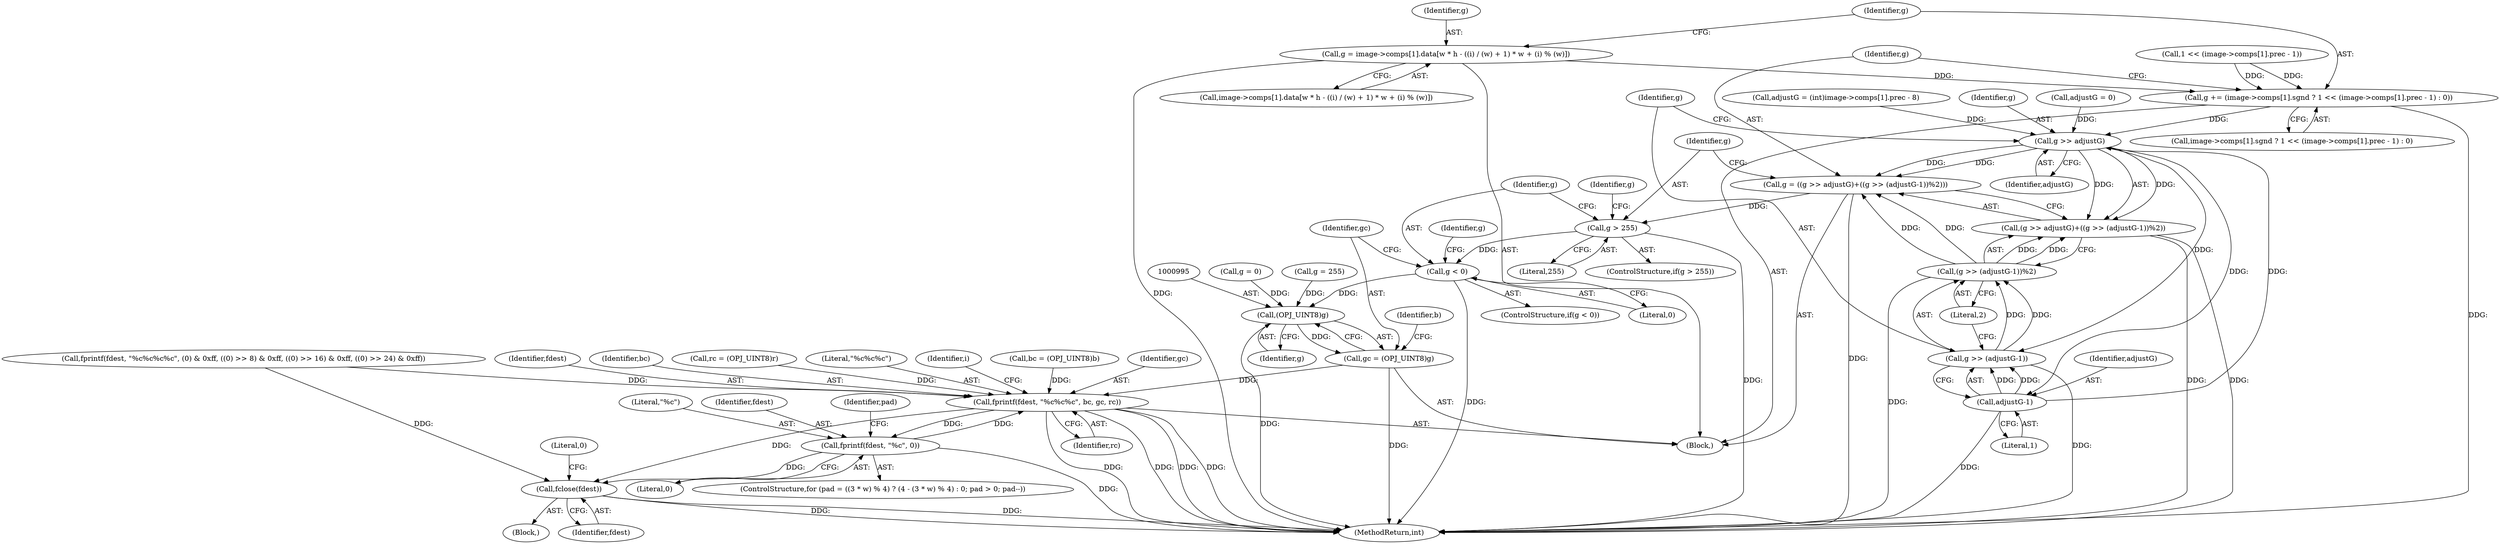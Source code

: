 digraph "0_openjpeg_15f081c89650dccee4aa4ae66f614c3fdb268767_3@integer" {
"1000916" [label="(Call,g = image->comps[1].data[w * h - ((i) / (w) + 1) * w + (i) % (w)])"];
"1000942" [label="(Call,g += (image->comps[1].sgnd ? 1 << (image->comps[1].prec - 1) : 0))"];
"1000967" [label="(Call,g >> adjustG)"];
"1000964" [label="(Call,g = ((g >> adjustG)+((g >> (adjustG-1))%2)))"];
"1000978" [label="(Call,g > 255)"];
"1000986" [label="(Call,g < 0)"];
"1000994" [label="(Call,(OPJ_UINT8)g)"];
"1000992" [label="(Call,gc = (OPJ_UINT8)g)"];
"1001078" [label="(Call,fprintf(fdest, \"%c%c%c\", bc, gc, rc))"];
"1001115" [label="(Call,fprintf(fdest, \"%c\", 0))"];
"1001119" [label="(Call,fclose(fdest))"];
"1000966" [label="(Call,(g >> adjustG)+((g >> (adjustG-1))%2))"];
"1000971" [label="(Call,g >> (adjustG-1))"];
"1000970" [label="(Call,(g >> (adjustG-1))%2)"];
"1000973" [label="(Call,adjustG-1)"];
"1001078" [label="(Call,fprintf(fdest, \"%c%c%c\", bc, gc, rc))"];
"1001079" [label="(Identifier,fdest)"];
"1000967" [label="(Call,g >> adjustG)"];
"1001081" [label="(Identifier,bc)"];
"1000828" [label="(Block,)"];
"1000968" [label="(Identifier,g)"];
"1000973" [label="(Call,adjustG-1)"];
"1001118" [label="(Literal,0)"];
"1001742" [label="(Literal,0)"];
"1000911" [label="(Call,rc = (OPJ_UINT8)r)"];
"1000685" [label="(Call,fprintf(fdest, \"%c%c%c%c\", (0) & 0xff, ((0) >> 8) & 0xff, ((0) >> 16) & 0xff, ((0) >> 24) & 0xff))"];
"1000965" [label="(Identifier,g)"];
"1000969" [label="(Identifier,adjustG)"];
"1000777" [label="(Call,adjustG = 0)"];
"1000918" [label="(Call,image->comps[1].data[w * h - ((i) / (w) + 1) * w + (i) % (w)])"];
"1000987" [label="(Identifier,g)"];
"1000989" [label="(Call,g = 0)"];
"1000978" [label="(Call,g > 255)"];
"1001115" [label="(Call,fprintf(fdest, \"%c\", 0))"];
"1001116" [label="(Identifier,fdest)"];
"1001114" [label="(Identifier,pad)"];
"1001080" [label="(Literal,\"%c%c%c\")"];
"1001088" [label="(Identifier,i)"];
"1001743" [label="(MethodReturn,int)"];
"1000917" [label="(Identifier,g)"];
"1001117" [label="(Literal,\"%c\")"];
"1000982" [label="(Identifier,g)"];
"1001073" [label="(Call,bc = (OPJ_UINT8)b)"];
"1000974" [label="(Identifier,adjustG)"];
"1000985" [label="(ControlStructure,if(g < 0))"];
"1000996" [label="(Identifier,g)"];
"1000253" [label="(Block,)"];
"1000980" [label="(Literal,255)"];
"1000966" [label="(Call,(g >> adjustG)+((g >> (adjustG-1))%2))"];
"1000975" [label="(Literal,1)"];
"1000994" [label="(Call,(OPJ_UINT8)g)"];
"1000916" [label="(Call,g = image->comps[1].data[w * h - ((i) / (w) + 1) * w + (i) % (w)])"];
"1000943" [label="(Identifier,g)"];
"1000952" [label="(Call,1 << (image->comps[1].prec - 1))"];
"1000754" [label="(Call,adjustG = (int)image->comps[1].prec - 8)"];
"1000977" [label="(ControlStructure,if(g > 255))"];
"1000970" [label="(Call,(g >> (adjustG-1))%2)"];
"1001120" [label="(Identifier,fdest)"];
"1000998" [label="(Identifier,b)"];
"1001082" [label="(Identifier,gc)"];
"1000944" [label="(Call,image->comps[1].sgnd ? 1 << (image->comps[1].prec - 1) : 0)"];
"1000942" [label="(Call,g += (image->comps[1].sgnd ? 1 << (image->comps[1].prec - 1) : 0))"];
"1000990" [label="(Identifier,g)"];
"1000964" [label="(Call,g = ((g >> adjustG)+((g >> (adjustG-1))%2)))"];
"1001119" [label="(Call,fclose(fdest))"];
"1000988" [label="(Literal,0)"];
"1000979" [label="(Identifier,g)"];
"1000972" [label="(Identifier,g)"];
"1000986" [label="(Call,g < 0)"];
"1000981" [label="(Call,g = 255)"];
"1000992" [label="(Call,gc = (OPJ_UINT8)g)"];
"1001083" [label="(Identifier,rc)"];
"1000976" [label="(Literal,2)"];
"1000971" [label="(Call,g >> (adjustG-1))"];
"1001093" [label="(ControlStructure,for (pad = ((3 * w) % 4) ? (4 - (3 * w) % 4) : 0; pad > 0; pad--))"];
"1000993" [label="(Identifier,gc)"];
"1000916" -> "1000828"  [label="AST: "];
"1000916" -> "1000918"  [label="CFG: "];
"1000917" -> "1000916"  [label="AST: "];
"1000918" -> "1000916"  [label="AST: "];
"1000943" -> "1000916"  [label="CFG: "];
"1000916" -> "1001743"  [label="DDG: "];
"1000916" -> "1000942"  [label="DDG: "];
"1000942" -> "1000828"  [label="AST: "];
"1000942" -> "1000944"  [label="CFG: "];
"1000943" -> "1000942"  [label="AST: "];
"1000944" -> "1000942"  [label="AST: "];
"1000965" -> "1000942"  [label="CFG: "];
"1000942" -> "1001743"  [label="DDG: "];
"1000952" -> "1000942"  [label="DDG: "];
"1000952" -> "1000942"  [label="DDG: "];
"1000942" -> "1000967"  [label="DDG: "];
"1000967" -> "1000966"  [label="AST: "];
"1000967" -> "1000969"  [label="CFG: "];
"1000968" -> "1000967"  [label="AST: "];
"1000969" -> "1000967"  [label="AST: "];
"1000972" -> "1000967"  [label="CFG: "];
"1000967" -> "1000964"  [label="DDG: "];
"1000967" -> "1000964"  [label="DDG: "];
"1000967" -> "1000966"  [label="DDG: "];
"1000967" -> "1000966"  [label="DDG: "];
"1000973" -> "1000967"  [label="DDG: "];
"1000754" -> "1000967"  [label="DDG: "];
"1000777" -> "1000967"  [label="DDG: "];
"1000967" -> "1000971"  [label="DDG: "];
"1000967" -> "1000973"  [label="DDG: "];
"1000964" -> "1000828"  [label="AST: "];
"1000964" -> "1000966"  [label="CFG: "];
"1000965" -> "1000964"  [label="AST: "];
"1000966" -> "1000964"  [label="AST: "];
"1000979" -> "1000964"  [label="CFG: "];
"1000964" -> "1001743"  [label="DDG: "];
"1000970" -> "1000964"  [label="DDG: "];
"1000970" -> "1000964"  [label="DDG: "];
"1000964" -> "1000978"  [label="DDG: "];
"1000978" -> "1000977"  [label="AST: "];
"1000978" -> "1000980"  [label="CFG: "];
"1000979" -> "1000978"  [label="AST: "];
"1000980" -> "1000978"  [label="AST: "];
"1000982" -> "1000978"  [label="CFG: "];
"1000987" -> "1000978"  [label="CFG: "];
"1000978" -> "1001743"  [label="DDG: "];
"1000978" -> "1000986"  [label="DDG: "];
"1000986" -> "1000985"  [label="AST: "];
"1000986" -> "1000988"  [label="CFG: "];
"1000987" -> "1000986"  [label="AST: "];
"1000988" -> "1000986"  [label="AST: "];
"1000990" -> "1000986"  [label="CFG: "];
"1000993" -> "1000986"  [label="CFG: "];
"1000986" -> "1001743"  [label="DDG: "];
"1000986" -> "1000994"  [label="DDG: "];
"1000994" -> "1000992"  [label="AST: "];
"1000994" -> "1000996"  [label="CFG: "];
"1000995" -> "1000994"  [label="AST: "];
"1000996" -> "1000994"  [label="AST: "];
"1000992" -> "1000994"  [label="CFG: "];
"1000994" -> "1001743"  [label="DDG: "];
"1000994" -> "1000992"  [label="DDG: "];
"1000981" -> "1000994"  [label="DDG: "];
"1000989" -> "1000994"  [label="DDG: "];
"1000992" -> "1000828"  [label="AST: "];
"1000993" -> "1000992"  [label="AST: "];
"1000998" -> "1000992"  [label="CFG: "];
"1000992" -> "1001743"  [label="DDG: "];
"1000992" -> "1001078"  [label="DDG: "];
"1001078" -> "1000828"  [label="AST: "];
"1001078" -> "1001083"  [label="CFG: "];
"1001079" -> "1001078"  [label="AST: "];
"1001080" -> "1001078"  [label="AST: "];
"1001081" -> "1001078"  [label="AST: "];
"1001082" -> "1001078"  [label="AST: "];
"1001083" -> "1001078"  [label="AST: "];
"1001088" -> "1001078"  [label="CFG: "];
"1001078" -> "1001743"  [label="DDG: "];
"1001078" -> "1001743"  [label="DDG: "];
"1001078" -> "1001743"  [label="DDG: "];
"1001078" -> "1001743"  [label="DDG: "];
"1001115" -> "1001078"  [label="DDG: "];
"1000685" -> "1001078"  [label="DDG: "];
"1001073" -> "1001078"  [label="DDG: "];
"1000911" -> "1001078"  [label="DDG: "];
"1001078" -> "1001115"  [label="DDG: "];
"1001078" -> "1001119"  [label="DDG: "];
"1001115" -> "1001093"  [label="AST: "];
"1001115" -> "1001118"  [label="CFG: "];
"1001116" -> "1001115"  [label="AST: "];
"1001117" -> "1001115"  [label="AST: "];
"1001118" -> "1001115"  [label="AST: "];
"1001114" -> "1001115"  [label="CFG: "];
"1001115" -> "1001743"  [label="DDG: "];
"1001115" -> "1001119"  [label="DDG: "];
"1001119" -> "1000253"  [label="AST: "];
"1001119" -> "1001120"  [label="CFG: "];
"1001120" -> "1001119"  [label="AST: "];
"1001742" -> "1001119"  [label="CFG: "];
"1001119" -> "1001743"  [label="DDG: "];
"1001119" -> "1001743"  [label="DDG: "];
"1000685" -> "1001119"  [label="DDG: "];
"1000966" -> "1000970"  [label="CFG: "];
"1000970" -> "1000966"  [label="AST: "];
"1000966" -> "1001743"  [label="DDG: "];
"1000966" -> "1001743"  [label="DDG: "];
"1000970" -> "1000966"  [label="DDG: "];
"1000970" -> "1000966"  [label="DDG: "];
"1000971" -> "1000970"  [label="AST: "];
"1000971" -> "1000973"  [label="CFG: "];
"1000972" -> "1000971"  [label="AST: "];
"1000973" -> "1000971"  [label="AST: "];
"1000976" -> "1000971"  [label="CFG: "];
"1000971" -> "1001743"  [label="DDG: "];
"1000971" -> "1000970"  [label="DDG: "];
"1000971" -> "1000970"  [label="DDG: "];
"1000973" -> "1000971"  [label="DDG: "];
"1000973" -> "1000971"  [label="DDG: "];
"1000970" -> "1000976"  [label="CFG: "];
"1000976" -> "1000970"  [label="AST: "];
"1000970" -> "1001743"  [label="DDG: "];
"1000973" -> "1000975"  [label="CFG: "];
"1000974" -> "1000973"  [label="AST: "];
"1000975" -> "1000973"  [label="AST: "];
"1000973" -> "1001743"  [label="DDG: "];
}
